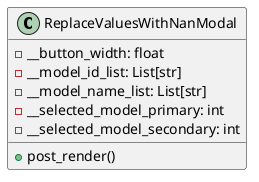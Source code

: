 @startuml

class ReplaceValuesWithNanModal{
    - __button_width: float
    - __model_id_list: List[str]
    - __model_name_list: List[str]
    - __selected_model_primary: int
    - __selected_model_secondary: int

    + post_render()
}


@enduml